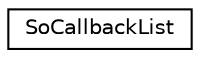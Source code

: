 digraph "Graphical Class Hierarchy"
{
 // LATEX_PDF_SIZE
  edge [fontname="Helvetica",fontsize="10",labelfontname="Helvetica",labelfontsize="10"];
  node [fontname="Helvetica",fontsize="10",shape=record];
  rankdir="LR";
  Node0 [label="SoCallbackList",height=0.2,width=0.4,color="black", fillcolor="white", style="filled",URL="$classSoCallbackList.html",tooltip="The SoCallbackList is a container for callback function pointers."];
}
